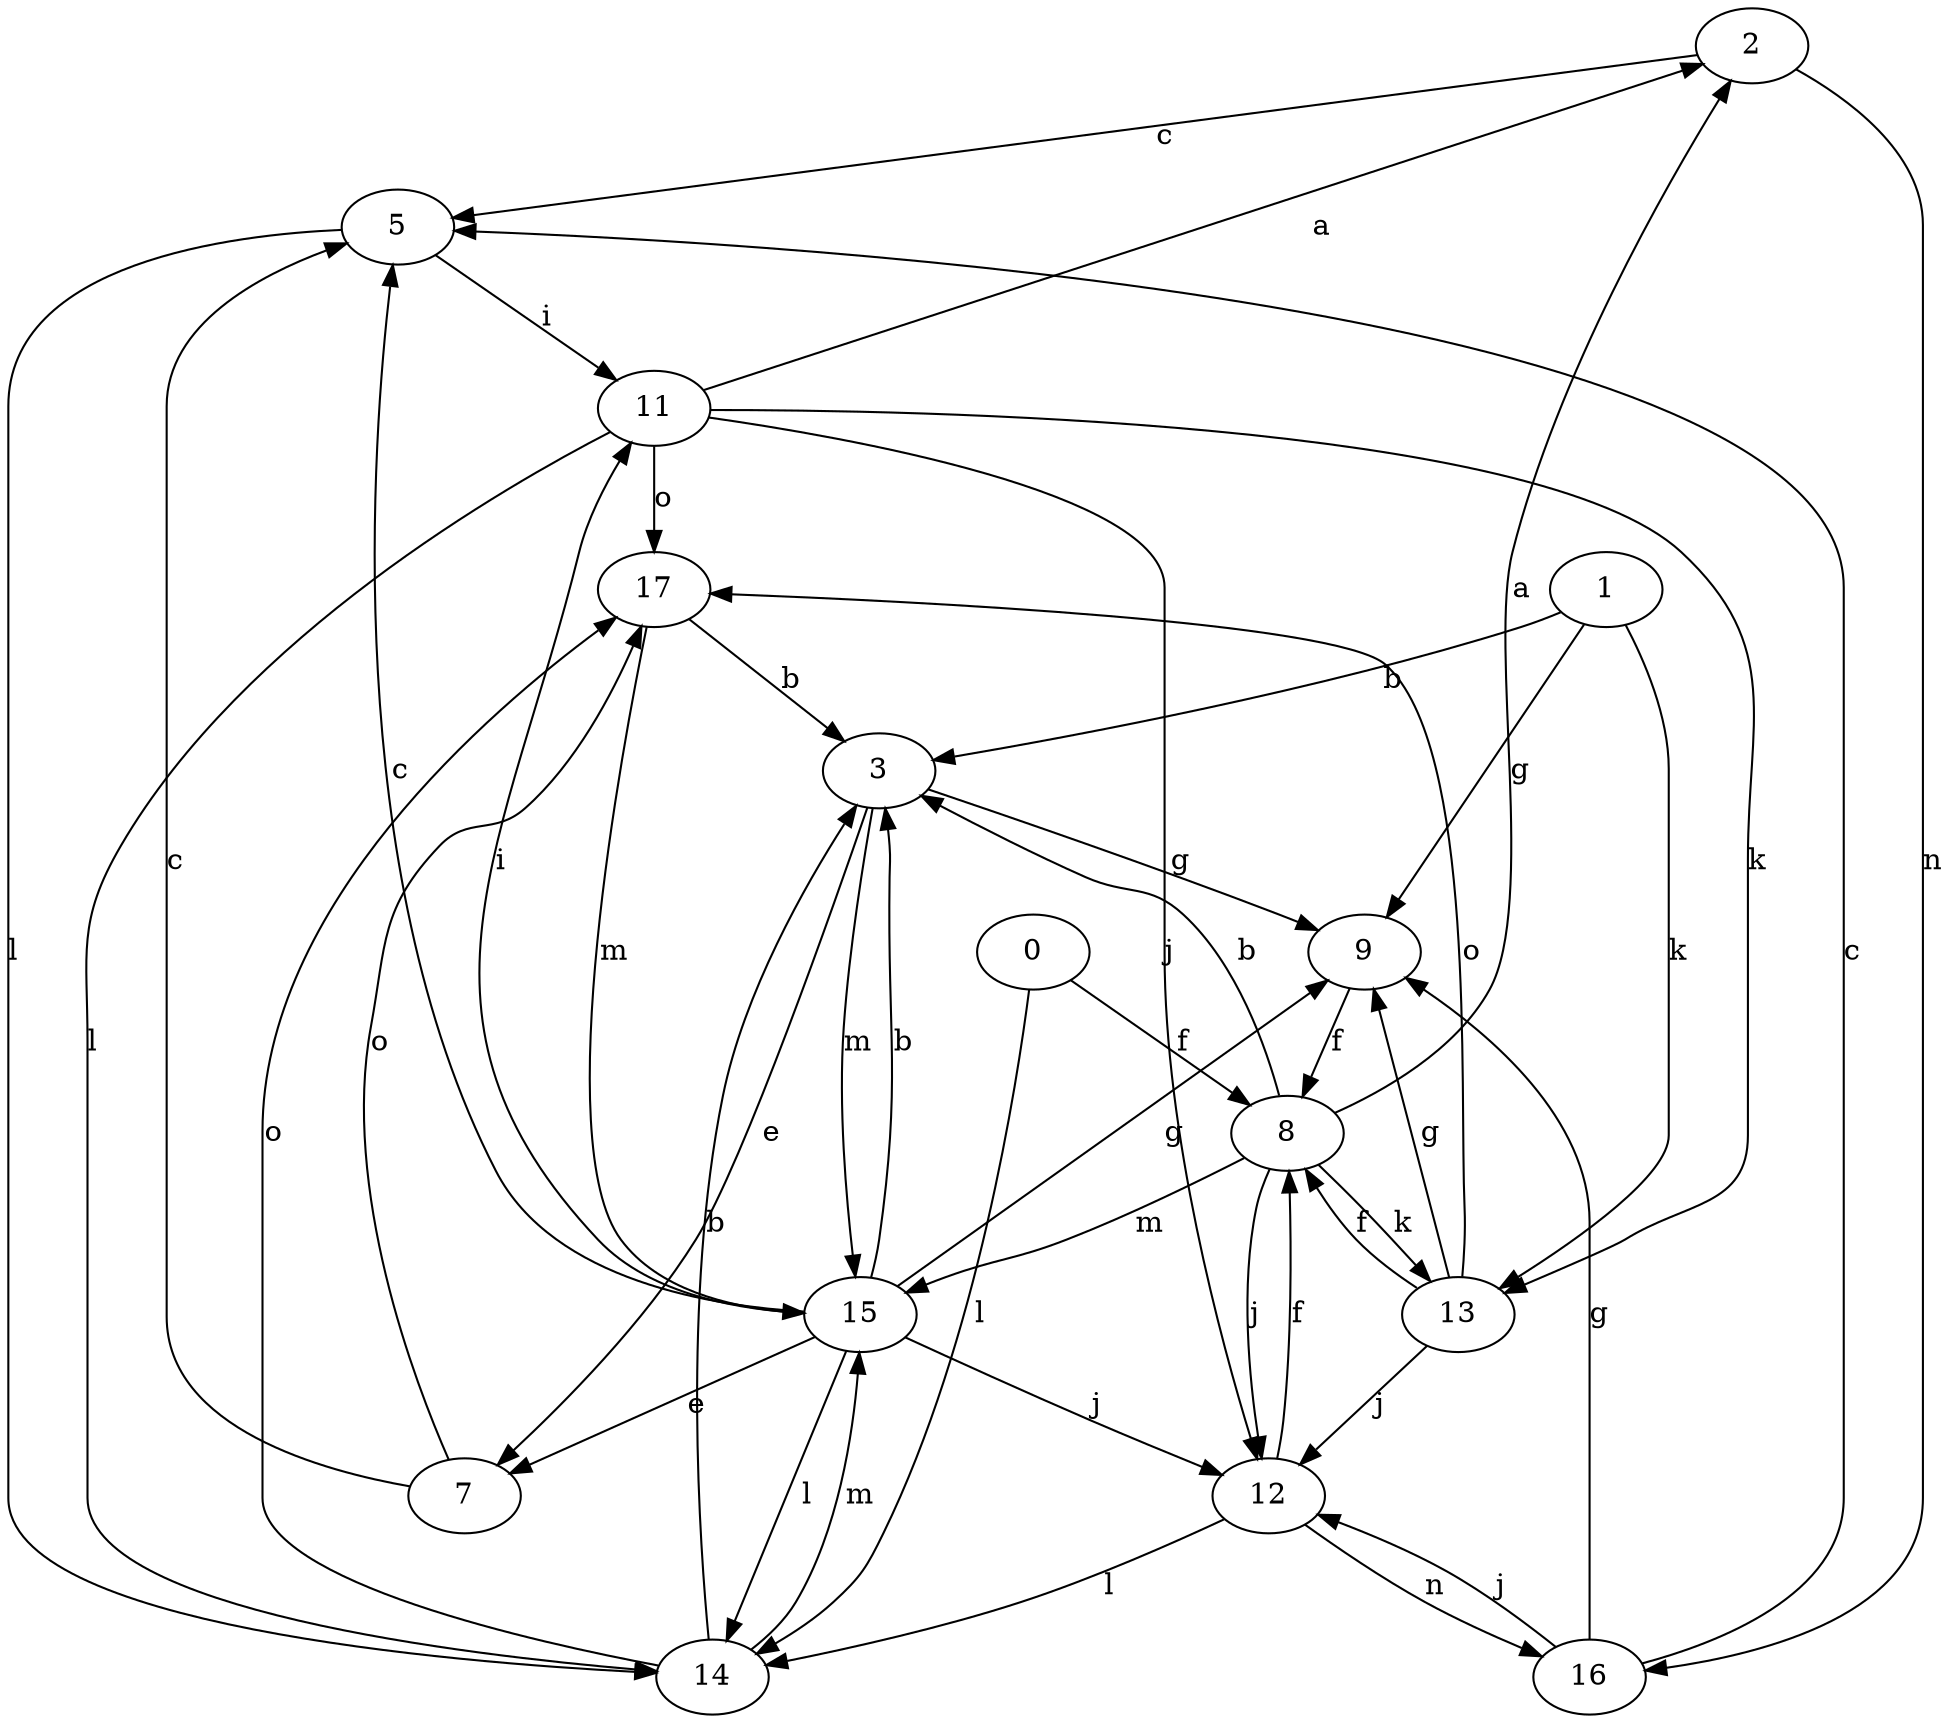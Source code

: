 strict digraph  {
2;
3;
5;
7;
8;
9;
11;
12;
13;
14;
0;
1;
15;
16;
17;
2 -> 5  [label=c];
2 -> 16  [label=n];
3 -> 7  [label=e];
3 -> 9  [label=g];
3 -> 15  [label=m];
5 -> 11  [label=i];
5 -> 14  [label=l];
7 -> 5  [label=c];
7 -> 17  [label=o];
8 -> 2  [label=a];
8 -> 3  [label=b];
8 -> 12  [label=j];
8 -> 13  [label=k];
8 -> 15  [label=m];
9 -> 8  [label=f];
11 -> 2  [label=a];
11 -> 12  [label=j];
11 -> 13  [label=k];
11 -> 14  [label=l];
11 -> 17  [label=o];
12 -> 8  [label=f];
12 -> 14  [label=l];
12 -> 16  [label=n];
13 -> 8  [label=f];
13 -> 9  [label=g];
13 -> 12  [label=j];
13 -> 17  [label=o];
14 -> 3  [label=b];
14 -> 15  [label=m];
14 -> 17  [label=o];
0 -> 8  [label=f];
0 -> 14  [label=l];
1 -> 3  [label=b];
1 -> 9  [label=g];
1 -> 13  [label=k];
15 -> 3  [label=b];
15 -> 5  [label=c];
15 -> 7  [label=e];
15 -> 9  [label=g];
15 -> 11  [label=i];
15 -> 12  [label=j];
15 -> 14  [label=l];
16 -> 5  [label=c];
16 -> 9  [label=g];
16 -> 12  [label=j];
17 -> 3  [label=b];
17 -> 15  [label=m];
}
